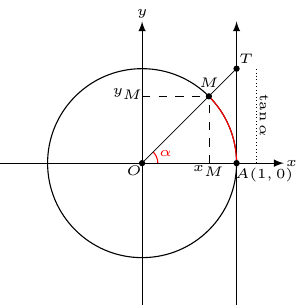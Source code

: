 \documentclass[crop]{standalone}
\usepackage[dvipsnames]{xcolor}
\usepackage{tikz}
\usetikzlibrary{positioning}

\begin{document}
  \begin{tikzpicture}[font=\tiny]
    \def\r{1.2}
    \def\t{45}
    \def\ox{1.8}
    \def\oy{1.8}
    
    \def\xm{\r*cos(\t)}
    \def\ym{\r*sin(\t)}
    \def\tanv{\r*tan(\t)}

    \draw[-latex,line width=0.25pt] ({-\ox},0) -- ({\ox},0);
    \node at ({\ox+0.1},0) {$x$};
    \draw[-latex,line width=0.25pt] (0,{-\oy}) -- (0,{\oy});
    \node at (0,{\oy+0.1}) {$y$};
    \draw[-latex,line width=0.25pt] (\r,{-\oy}) -- (\r,{\oy});
    
    \draw (0,0) circle (\r);
    \draw[red] (0.2,0) arc (0:\t:0.2);
    \draw[red] (\r,0) arc (0:\t:\r);
    \draw[line width=0.25pt] (0,0) -- (\r,{\tanv});
    \node[red] at (0.3,0.12) {$\alpha$};
    
    \fill (\r,0) circle (0.04);
    \node at ({\r+0.35},-0.15) {$A(1,0)$};

    \fill ({\xm},{\ym}) circle (0.04);
    \node at ({\xm},{\ym+0.17}) {$M$};

    \fill (\r,{\tanv}) circle (0.04);
    \node at ({\r+0.12},{\tanv+0.12}) {$T$};
    
    \fill (0,0) circle (0.04);
    \node at (-0.1,-0.1) {$O$};

    \draw[line width=0.25pt,densely dotted] ({\r+0.25},0) -- ({\r+0.25},{\tanv});
    \node[rotate=-90] at ({\r+0.35},{\tanv/2}) {$\tan{\alpha}$};

    \draw[line width=0.25pt,dashed] (0,{\ym}) -- ({\xm},{\ym});
    
    \draw[line width=0.25pt,dashed] ({\xm},0) -- ({\xm},{\ym});

    \node at ({\xm},-0.1) {$x_{M}$};

    \node at (-0.18,{\ym+0.03}) {$y_{M}$};
  \end{tikzpicture}%
\end{document}